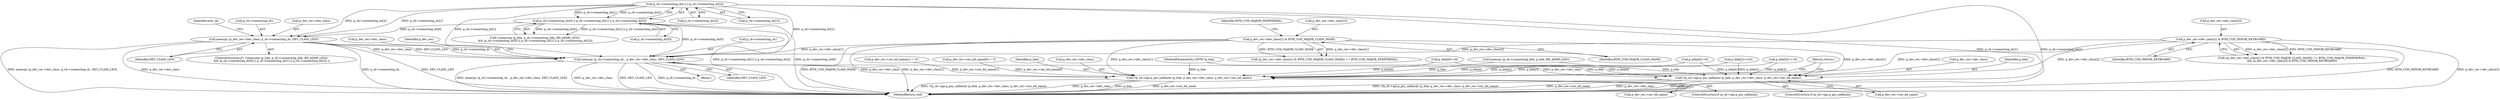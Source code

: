 digraph "0_Android_c677ee92595335233eb0e7b59809a1a94e7a678a_0@API" {
"1000461" [label="(Call,memcpy (p_cb->connecting_dc,  p_dev_rec->dev_class, DEV_CLASS_LEN))"];
"1000357" [label="(Call,memcpy (p_dev_rec->dev_class, p_cb->connecting_dc, DEV_CLASS_LEN))"];
"1000346" [label="(Call,p_cb->connecting_dc[1] || p_cb->connecting_dc[2])"];
"1000340" [label="(Call,p_cb->connecting_dc[0] || p_cb->connecting_dc[1] || p_cb->connecting_dc[2])"];
"1000425" [label="(Call,p_dev_rec->dev_class[2] & BTM_COD_MINOR_KEYBOARD)"];
"1000417" [label="(Call,p_dev_rec->dev_class[1] & BTM_COD_MAJOR_CLASS_MASK)"];
"1000489" [label="(Call,(*p_cb->api.p_pin_callback) (p_bda, p_dev_rec->dev_class, p_dev_rec->sec_bd_name))"];
"1000543" [label="(Call,(*p_cb->api.p_pin_callback) (p_bda, p_dev_rec->dev_class, p_dev_rec->sec_bd_name))"];
"1000462" [label="(Call,p_cb->connecting_dc)"];
"1000368" [label="(Identifier,btm_cb)"];
"1000415" [label="(Call,((p_dev_rec->dev_class[1] & BTM_COD_MAJOR_CLASS_MASK) == BTM_COD_MAJOR_PERIPHERAL)\n && (p_dev_rec->dev_class[2] & BTM_COD_MINOR_KEYBOARD))"];
"1000465" [label="(Call,p_dev_rec->dev_class)"];
"1000417" [label="(Call,p_dev_rec->dev_class[1] & BTM_COD_MAJOR_CLASS_MASK)"];
"1000523" [label="(Call,p_dev_rec->sec_bd_name[1] = '0')"];
"1000552" [label="(MethodReturn,void)"];
"1000545" [label="(Call,p_dev_rec->dev_class)"];
"1000162" [label="(Call,p_bda[3]<<16)"];
"1000332" [label="(Call,(!memcmp (p_bda, p_cb->connecting_bda, BD_ADDR_LEN))\n && (p_cb->connecting_dc[0] || p_cb->connecting_dc[1] || p_cb->connecting_dc[2]))"];
"1000340" [label="(Call,p_cb->connecting_dc[0] || p_cb->connecting_dc[1] || p_cb->connecting_dc[2])"];
"1000416" [label="(Call,(p_dev_rec->dev_class[1] & BTM_COD_MAJOR_CLASS_MASK) == BTM_COD_MAJOR_PERIPHERAL)"];
"1000418" [label="(Call,p_dev_rec->dev_class[1])"];
"1000364" [label="(Identifier,DEV_CLASS_LEN)"];
"1000543" [label="(Call,(*p_cb->api.p_pin_callback) (p_bda, p_dev_rec->dev_class, p_dev_rec->sec_bd_name))"];
"1000551" [label="(Return,return;)"];
"1000147" [label="(Call,p_bda[0]<<8)"];
"1000352" [label="(Call,p_cb->connecting_dc[2])"];
"1000361" [label="(Call,p_cb->connecting_dc)"];
"1000423" [label="(Identifier,BTM_COD_MAJOR_CLASS_MASK)"];
"1000331" [label="(ControlStructure,if ( (!memcmp (p_bda, p_cb->connecting_bda, BD_ADDR_LEN))\n && (p_cb->connecting_dc[0] || p_cb->connecting_dc[1] || p_cb->connecting_dc[2]) ))"];
"1000347" [label="(Call,p_cb->connecting_dc[1])"];
"1000357" [label="(Call,memcpy (p_dev_rec->dev_class, p_cb->connecting_dc, DEV_CLASS_LEN))"];
"1000424" [label="(Identifier,BTM_COD_MAJOR_PERIPHERAL)"];
"1000537" [label="(ControlStructure,if (p_cb->api.p_pin_callback))"];
"1000425" [label="(Call,p_dev_rec->dev_class[2] & BTM_COD_MINOR_KEYBOARD)"];
"1000447" [label="(Block,)"];
"1000516" [label="(Call,p_dev_rec->sec_bd_name[0] = 'f')"];
"1000468" [label="(Identifier,DEV_CLASS_LEN)"];
"1000544" [label="(Identifier,p_bda)"];
"1000431" [label="(Identifier,BTM_COD_MINOR_KEYBOARD)"];
"1000156" [label="(Call,p_bda[2]<<24)"];
"1000494" [label="(Call,p_dev_rec->sec_bd_name)"];
"1000472" [label="(Identifier,p_dev_rec)"];
"1000548" [label="(Call,p_dev_rec->sec_bd_name)"];
"1000426" [label="(Call,p_dev_rec->dev_class[2])"];
"1000491" [label="(Call,p_dev_rec->dev_class)"];
"1000341" [label="(Call,p_cb->connecting_dc[0])"];
"1000125" [label="(MethodParameterIn,UINT8 *p_bda)"];
"1000490" [label="(Identifier,p_bda)"];
"1000483" [label="(ControlStructure,if (p_cb->api.p_pin_callback))"];
"1000461" [label="(Call,memcpy (p_cb->connecting_dc,  p_dev_rec->dev_class, DEV_CLASS_LEN))"];
"1000455" [label="(Call,memcpy (p_cb->connecting_bda, p_bda, BD_ADDR_LEN))"];
"1000168" [label="(Call,p_bda[4]<<8)"];
"1000346" [label="(Call,p_cb->connecting_dc[1] || p_cb->connecting_dc[2])"];
"1000489" [label="(Call,(*p_cb->api.p_pin_callback) (p_bda, p_dev_rec->dev_class, p_dev_rec->sec_bd_name))"];
"1000358" [label="(Call,p_dev_rec->dev_class)"];
"1000461" -> "1000447"  [label="AST: "];
"1000461" -> "1000468"  [label="CFG: "];
"1000462" -> "1000461"  [label="AST: "];
"1000465" -> "1000461"  [label="AST: "];
"1000468" -> "1000461"  [label="AST: "];
"1000472" -> "1000461"  [label="CFG: "];
"1000461" -> "1000552"  [label="DDG: memcpy (p_cb->connecting_dc,  p_dev_rec->dev_class, DEV_CLASS_LEN)"];
"1000461" -> "1000552"  [label="DDG: p_dev_rec->dev_class"];
"1000461" -> "1000552"  [label="DDG: DEV_CLASS_LEN"];
"1000461" -> "1000552"  [label="DDG: p_cb->connecting_dc"];
"1000357" -> "1000461"  [label="DDG: p_cb->connecting_dc"];
"1000357" -> "1000461"  [label="DDG: p_dev_rec->dev_class"];
"1000357" -> "1000461"  [label="DDG: DEV_CLASS_LEN"];
"1000346" -> "1000461"  [label="DDG: p_cb->connecting_dc[1]"];
"1000346" -> "1000461"  [label="DDG: p_cb->connecting_dc[2]"];
"1000340" -> "1000461"  [label="DDG: p_cb->connecting_dc[0]"];
"1000425" -> "1000461"  [label="DDG: p_dev_rec->dev_class[2]"];
"1000417" -> "1000461"  [label="DDG: p_dev_rec->dev_class[1]"];
"1000461" -> "1000489"  [label="DDG: p_dev_rec->dev_class"];
"1000461" -> "1000543"  [label="DDG: p_dev_rec->dev_class"];
"1000357" -> "1000331"  [label="AST: "];
"1000357" -> "1000364"  [label="CFG: "];
"1000358" -> "1000357"  [label="AST: "];
"1000361" -> "1000357"  [label="AST: "];
"1000364" -> "1000357"  [label="AST: "];
"1000368" -> "1000357"  [label="CFG: "];
"1000357" -> "1000552"  [label="DDG: p_cb->connecting_dc"];
"1000357" -> "1000552"  [label="DDG: DEV_CLASS_LEN"];
"1000357" -> "1000552"  [label="DDG: memcpy (p_dev_rec->dev_class, p_cb->connecting_dc, DEV_CLASS_LEN)"];
"1000357" -> "1000552"  [label="DDG: p_dev_rec->dev_class"];
"1000346" -> "1000357"  [label="DDG: p_cb->connecting_dc[1]"];
"1000346" -> "1000357"  [label="DDG: p_cb->connecting_dc[2]"];
"1000340" -> "1000357"  [label="DDG: p_cb->connecting_dc[0]"];
"1000346" -> "1000340"  [label="AST: "];
"1000346" -> "1000347"  [label="CFG: "];
"1000346" -> "1000352"  [label="CFG: "];
"1000347" -> "1000346"  [label="AST: "];
"1000352" -> "1000346"  [label="AST: "];
"1000340" -> "1000346"  [label="CFG: "];
"1000346" -> "1000552"  [label="DDG: p_cb->connecting_dc[1]"];
"1000346" -> "1000552"  [label="DDG: p_cb->connecting_dc[2]"];
"1000346" -> "1000340"  [label="DDG: p_cb->connecting_dc[1]"];
"1000346" -> "1000340"  [label="DDG: p_cb->connecting_dc[2]"];
"1000340" -> "1000332"  [label="AST: "];
"1000340" -> "1000341"  [label="CFG: "];
"1000341" -> "1000340"  [label="AST: "];
"1000332" -> "1000340"  [label="CFG: "];
"1000340" -> "1000552"  [label="DDG: p_cb->connecting_dc[1] || p_cb->connecting_dc[2]"];
"1000340" -> "1000552"  [label="DDG: p_cb->connecting_dc[0]"];
"1000340" -> "1000332"  [label="DDG: p_cb->connecting_dc[0]"];
"1000340" -> "1000332"  [label="DDG: p_cb->connecting_dc[1] || p_cb->connecting_dc[2]"];
"1000425" -> "1000415"  [label="AST: "];
"1000425" -> "1000431"  [label="CFG: "];
"1000426" -> "1000425"  [label="AST: "];
"1000431" -> "1000425"  [label="AST: "];
"1000415" -> "1000425"  [label="CFG: "];
"1000425" -> "1000552"  [label="DDG: p_dev_rec->dev_class[2]"];
"1000425" -> "1000552"  [label="DDG: BTM_COD_MINOR_KEYBOARD"];
"1000425" -> "1000415"  [label="DDG: p_dev_rec->dev_class[2]"];
"1000425" -> "1000415"  [label="DDG: BTM_COD_MINOR_KEYBOARD"];
"1000425" -> "1000489"  [label="DDG: p_dev_rec->dev_class[2]"];
"1000425" -> "1000543"  [label="DDG: p_dev_rec->dev_class[2]"];
"1000417" -> "1000416"  [label="AST: "];
"1000417" -> "1000423"  [label="CFG: "];
"1000418" -> "1000417"  [label="AST: "];
"1000423" -> "1000417"  [label="AST: "];
"1000424" -> "1000417"  [label="CFG: "];
"1000417" -> "1000552"  [label="DDG: BTM_COD_MAJOR_CLASS_MASK"];
"1000417" -> "1000552"  [label="DDG: p_dev_rec->dev_class[1]"];
"1000417" -> "1000416"  [label="DDG: p_dev_rec->dev_class[1]"];
"1000417" -> "1000416"  [label="DDG: BTM_COD_MAJOR_CLASS_MASK"];
"1000417" -> "1000489"  [label="DDG: p_dev_rec->dev_class[1]"];
"1000417" -> "1000543"  [label="DDG: p_dev_rec->dev_class[1]"];
"1000489" -> "1000483"  [label="AST: "];
"1000489" -> "1000494"  [label="CFG: "];
"1000490" -> "1000489"  [label="AST: "];
"1000491" -> "1000489"  [label="AST: "];
"1000494" -> "1000489"  [label="AST: "];
"1000551" -> "1000489"  [label="CFG: "];
"1000489" -> "1000552"  [label="DDG: (*p_cb->api.p_pin_callback) (p_bda, p_dev_rec->dev_class, p_dev_rec->sec_bd_name)"];
"1000489" -> "1000552"  [label="DDG: p_dev_rec->sec_bd_name"];
"1000489" -> "1000552"  [label="DDG: p_dev_rec->dev_class"];
"1000489" -> "1000552"  [label="DDG: p_bda"];
"1000455" -> "1000489"  [label="DDG: p_bda"];
"1000168" -> "1000489"  [label="DDG: p_bda[4]"];
"1000156" -> "1000489"  [label="DDG: p_bda[2]"];
"1000147" -> "1000489"  [label="DDG: p_bda[0]"];
"1000162" -> "1000489"  [label="DDG: p_bda[3]"];
"1000125" -> "1000489"  [label="DDG: p_bda"];
"1000543" -> "1000537"  [label="AST: "];
"1000543" -> "1000548"  [label="CFG: "];
"1000544" -> "1000543"  [label="AST: "];
"1000545" -> "1000543"  [label="AST: "];
"1000548" -> "1000543"  [label="AST: "];
"1000551" -> "1000543"  [label="CFG: "];
"1000543" -> "1000552"  [label="DDG: p_dev_rec->sec_bd_name"];
"1000543" -> "1000552"  [label="DDG: (*p_cb->api.p_pin_callback) (p_bda, p_dev_rec->dev_class, p_dev_rec->sec_bd_name)"];
"1000543" -> "1000552"  [label="DDG: p_dev_rec->dev_class"];
"1000543" -> "1000552"  [label="DDG: p_bda"];
"1000455" -> "1000543"  [label="DDG: p_bda"];
"1000168" -> "1000543"  [label="DDG: p_bda[4]"];
"1000156" -> "1000543"  [label="DDG: p_bda[2]"];
"1000147" -> "1000543"  [label="DDG: p_bda[0]"];
"1000162" -> "1000543"  [label="DDG: p_bda[3]"];
"1000125" -> "1000543"  [label="DDG: p_bda"];
"1000523" -> "1000543"  [label="DDG: p_dev_rec->sec_bd_name[1]"];
"1000516" -> "1000543"  [label="DDG: p_dev_rec->sec_bd_name[0]"];
}
